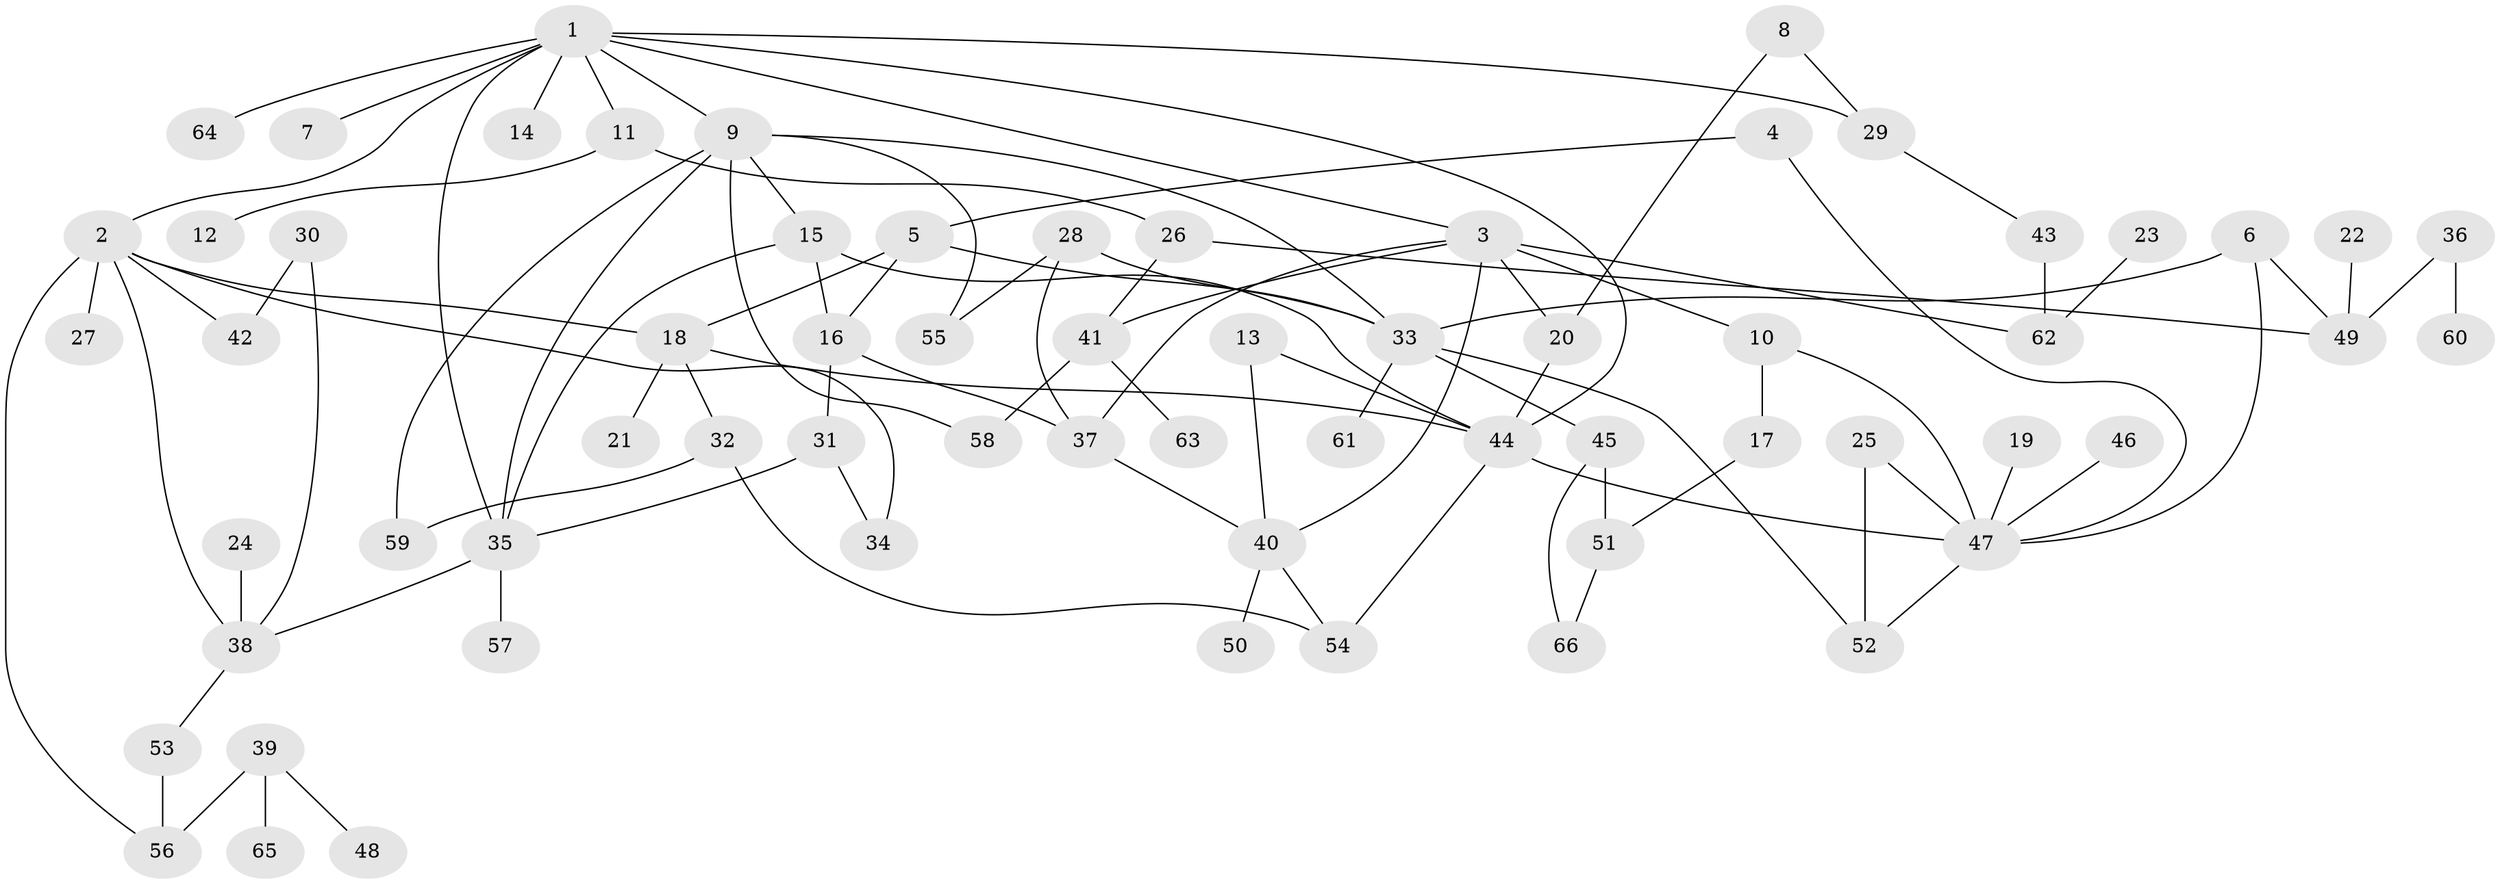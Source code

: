 // original degree distribution, {5: 0.08396946564885496, 7: 0.015267175572519083, 2: 0.32061068702290074, 4: 0.11450381679389313, 3: 0.15267175572519084, 6: 0.015267175572519083, 1: 0.29770992366412213}
// Generated by graph-tools (version 1.1) at 2025/25/03/09/25 03:25:28]
// undirected, 66 vertices, 97 edges
graph export_dot {
graph [start="1"]
  node [color=gray90,style=filled];
  1;
  2;
  3;
  4;
  5;
  6;
  7;
  8;
  9;
  10;
  11;
  12;
  13;
  14;
  15;
  16;
  17;
  18;
  19;
  20;
  21;
  22;
  23;
  24;
  25;
  26;
  27;
  28;
  29;
  30;
  31;
  32;
  33;
  34;
  35;
  36;
  37;
  38;
  39;
  40;
  41;
  42;
  43;
  44;
  45;
  46;
  47;
  48;
  49;
  50;
  51;
  52;
  53;
  54;
  55;
  56;
  57;
  58;
  59;
  60;
  61;
  62;
  63;
  64;
  65;
  66;
  1 -- 2 [weight=1.0];
  1 -- 3 [weight=1.0];
  1 -- 7 [weight=1.0];
  1 -- 9 [weight=1.0];
  1 -- 11 [weight=1.0];
  1 -- 14 [weight=1.0];
  1 -- 29 [weight=1.0];
  1 -- 35 [weight=1.0];
  1 -- 44 [weight=1.0];
  1 -- 64 [weight=1.0];
  2 -- 18 [weight=1.0];
  2 -- 27 [weight=1.0];
  2 -- 34 [weight=1.0];
  2 -- 38 [weight=1.0];
  2 -- 42 [weight=1.0];
  2 -- 56 [weight=1.0];
  3 -- 10 [weight=1.0];
  3 -- 20 [weight=1.0];
  3 -- 37 [weight=1.0];
  3 -- 40 [weight=1.0];
  3 -- 41 [weight=1.0];
  3 -- 62 [weight=1.0];
  4 -- 5 [weight=1.0];
  4 -- 47 [weight=1.0];
  5 -- 16 [weight=1.0];
  5 -- 18 [weight=1.0];
  5 -- 33 [weight=1.0];
  6 -- 33 [weight=1.0];
  6 -- 47 [weight=1.0];
  6 -- 49 [weight=1.0];
  8 -- 20 [weight=1.0];
  8 -- 29 [weight=1.0];
  9 -- 15 [weight=1.0];
  9 -- 33 [weight=1.0];
  9 -- 35 [weight=1.0];
  9 -- 55 [weight=1.0];
  9 -- 58 [weight=1.0];
  9 -- 59 [weight=1.0];
  10 -- 17 [weight=1.0];
  10 -- 47 [weight=1.0];
  11 -- 12 [weight=1.0];
  11 -- 26 [weight=1.0];
  13 -- 40 [weight=1.0];
  13 -- 44 [weight=1.0];
  15 -- 16 [weight=1.0];
  15 -- 35 [weight=1.0];
  15 -- 44 [weight=1.0];
  16 -- 31 [weight=1.0];
  16 -- 37 [weight=1.0];
  17 -- 51 [weight=1.0];
  18 -- 21 [weight=1.0];
  18 -- 32 [weight=1.0];
  18 -- 44 [weight=1.0];
  19 -- 47 [weight=1.0];
  20 -- 44 [weight=1.0];
  22 -- 49 [weight=1.0];
  23 -- 62 [weight=1.0];
  24 -- 38 [weight=1.0];
  25 -- 47 [weight=1.0];
  25 -- 52 [weight=1.0];
  26 -- 41 [weight=1.0];
  26 -- 49 [weight=1.0];
  28 -- 33 [weight=1.0];
  28 -- 37 [weight=1.0];
  28 -- 55 [weight=1.0];
  29 -- 43 [weight=1.0];
  30 -- 38 [weight=1.0];
  30 -- 42 [weight=1.0];
  31 -- 34 [weight=1.0];
  31 -- 35 [weight=1.0];
  32 -- 54 [weight=1.0];
  32 -- 59 [weight=1.0];
  33 -- 45 [weight=1.0];
  33 -- 52 [weight=1.0];
  33 -- 61 [weight=1.0];
  35 -- 38 [weight=1.0];
  35 -- 57 [weight=1.0];
  36 -- 49 [weight=1.0];
  36 -- 60 [weight=1.0];
  37 -- 40 [weight=1.0];
  38 -- 53 [weight=1.0];
  39 -- 48 [weight=1.0];
  39 -- 56 [weight=1.0];
  39 -- 65 [weight=1.0];
  40 -- 50 [weight=1.0];
  40 -- 54 [weight=1.0];
  41 -- 58 [weight=1.0];
  41 -- 63 [weight=1.0];
  43 -- 62 [weight=1.0];
  44 -- 47 [weight=1.0];
  44 -- 54 [weight=1.0];
  45 -- 51 [weight=1.0];
  45 -- 66 [weight=1.0];
  46 -- 47 [weight=1.0];
  47 -- 52 [weight=1.0];
  51 -- 66 [weight=1.0];
  53 -- 56 [weight=1.0];
}
